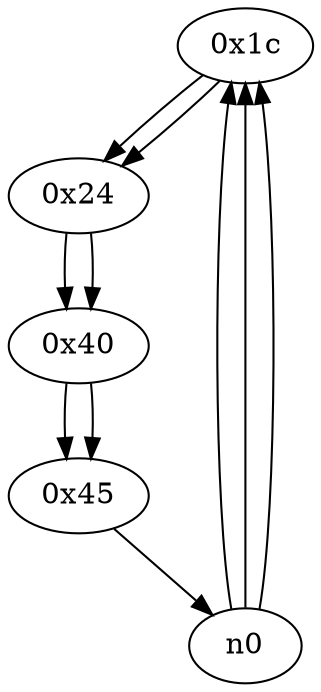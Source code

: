 digraph G{
/* nodes */
/* Start Freq.: 86222 */
/* entry: 0x1c  */
  n1 [label="0x1c"]
  n2 [label="0x24"]
  n3 [label="0x40"]
  n4 [label="0x45"]
/* edges */
n1 -> n2;
n0 -> n1;
n0 -> n1;
n0 -> n1;
n2 -> n3;
n1 -> n2;
n3 -> n4;
n2 -> n3;
n4 -> n0;
n3 -> n4;
}
